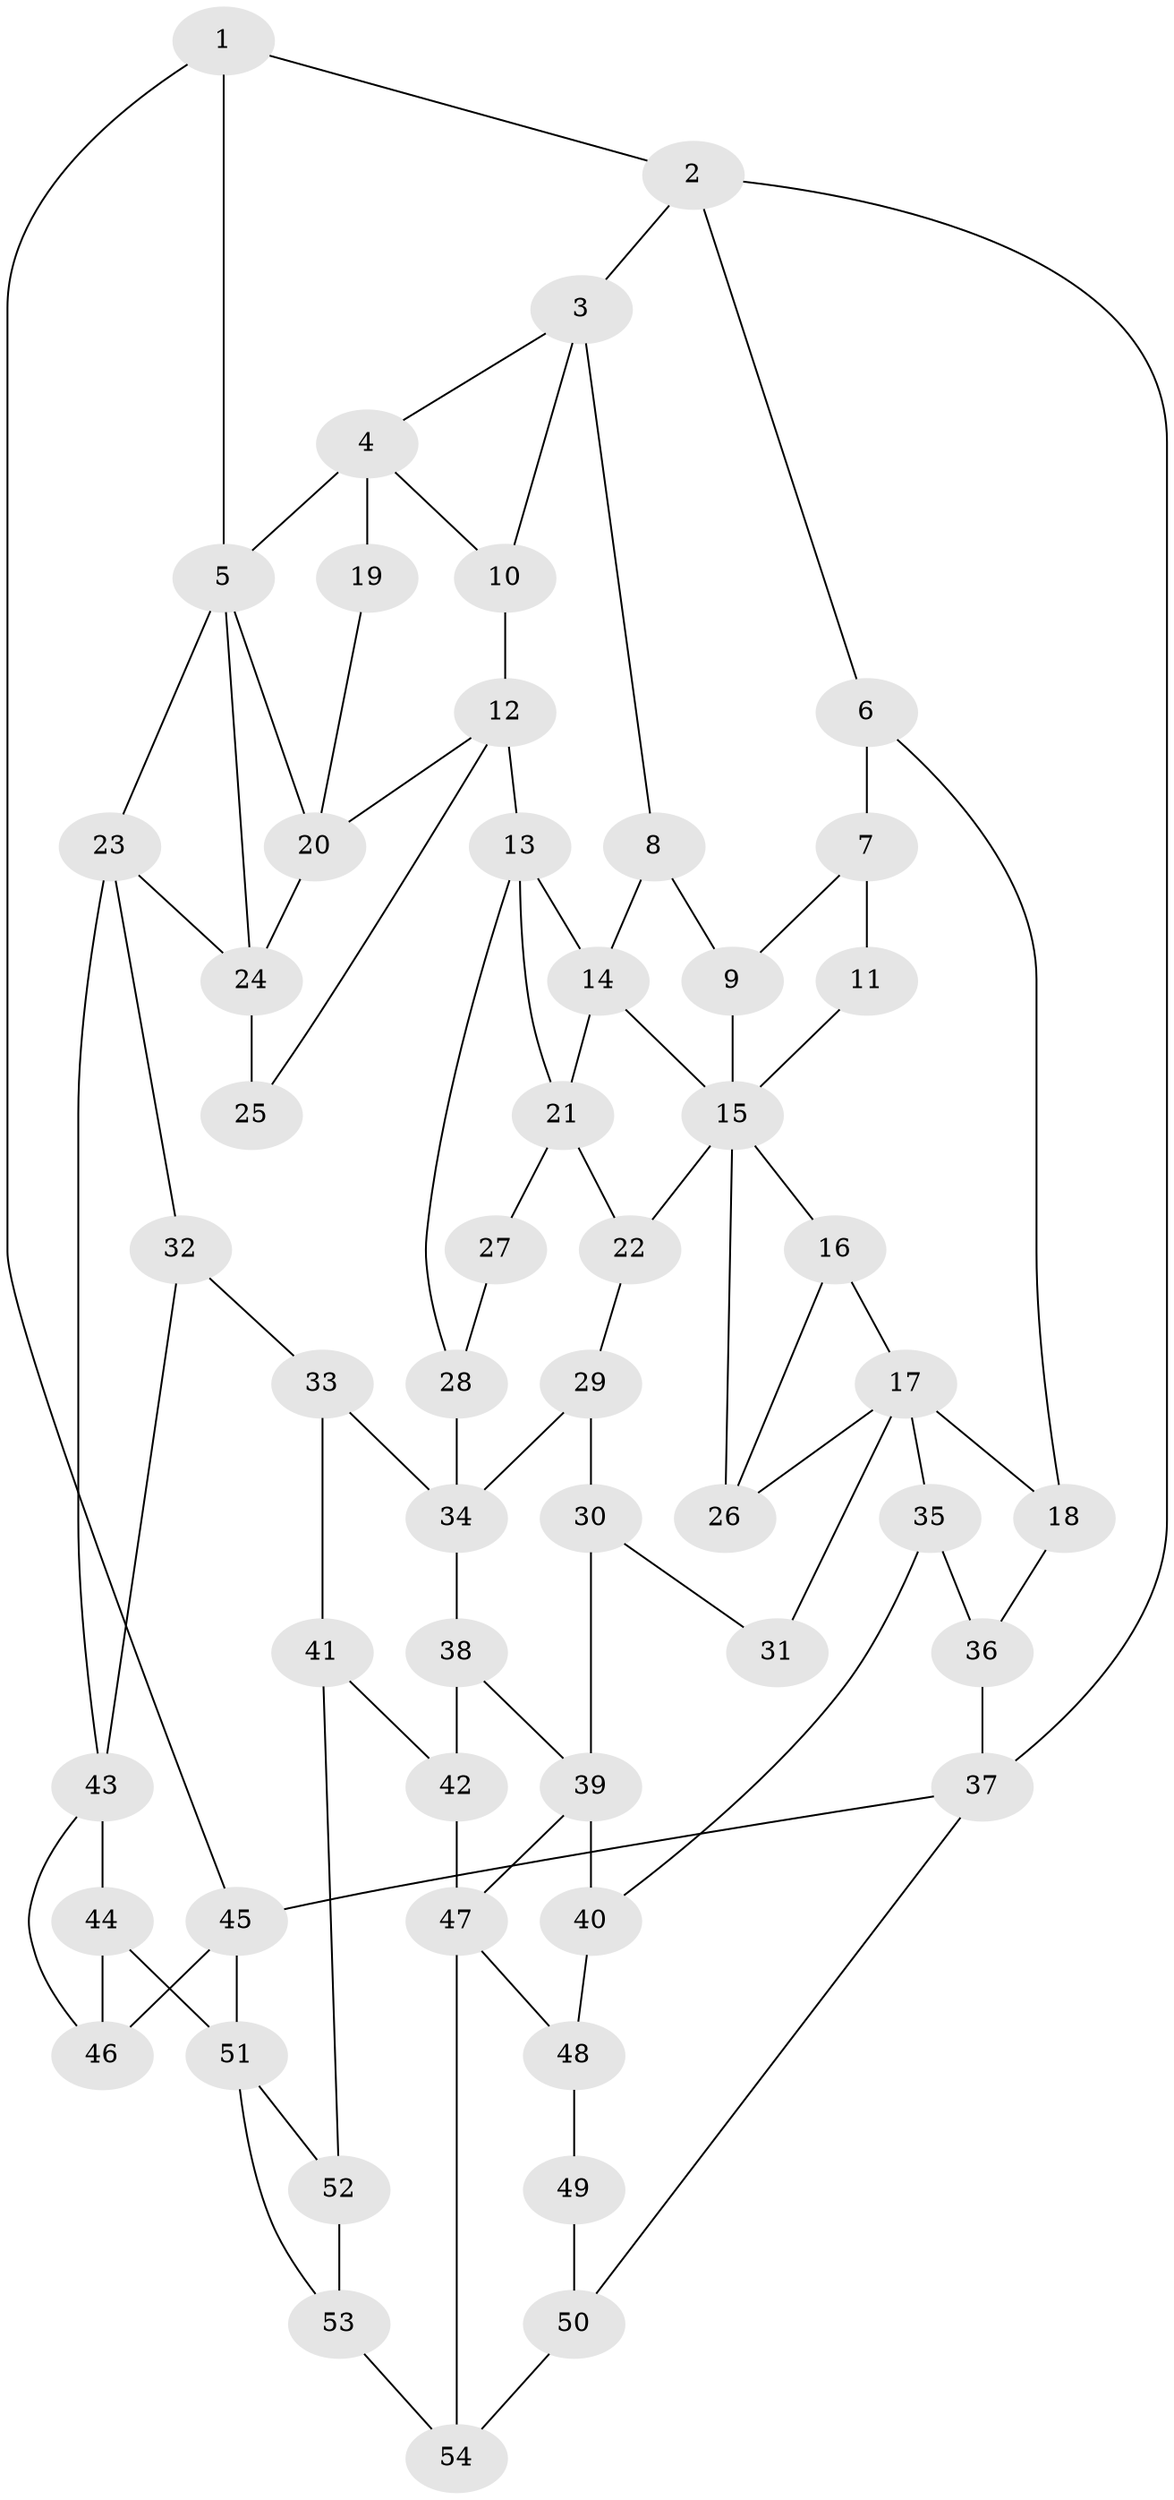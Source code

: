 // original degree distribution, {3: 0.027777777777777776, 6: 0.25, 5: 0.4722222222222222, 4: 0.25}
// Generated by graph-tools (version 1.1) at 2025/38/03/09/25 02:38:29]
// undirected, 54 vertices, 90 edges
graph export_dot {
graph [start="1"]
  node [color=gray90,style=filled];
  1;
  2;
  3;
  4;
  5;
  6;
  7;
  8;
  9;
  10;
  11;
  12;
  13;
  14;
  15;
  16;
  17;
  18;
  19;
  20;
  21;
  22;
  23;
  24;
  25;
  26;
  27;
  28;
  29;
  30;
  31;
  32;
  33;
  34;
  35;
  36;
  37;
  38;
  39;
  40;
  41;
  42;
  43;
  44;
  45;
  46;
  47;
  48;
  49;
  50;
  51;
  52;
  53;
  54;
  1 -- 2 [weight=1.0];
  1 -- 5 [weight=2.0];
  1 -- 45 [weight=1.0];
  2 -- 3 [weight=1.0];
  2 -- 6 [weight=1.0];
  2 -- 37 [weight=1.0];
  3 -- 4 [weight=1.0];
  3 -- 8 [weight=1.0];
  3 -- 10 [weight=1.0];
  4 -- 5 [weight=1.0];
  4 -- 10 [weight=1.0];
  4 -- 19 [weight=2.0];
  5 -- 20 [weight=1.0];
  5 -- 23 [weight=1.0];
  5 -- 24 [weight=1.0];
  6 -- 7 [weight=1.0];
  6 -- 18 [weight=1.0];
  7 -- 9 [weight=1.0];
  7 -- 11 [weight=2.0];
  8 -- 9 [weight=1.0];
  8 -- 14 [weight=1.0];
  9 -- 15 [weight=1.0];
  10 -- 12 [weight=1.0];
  11 -- 15 [weight=1.0];
  12 -- 13 [weight=2.0];
  12 -- 20 [weight=1.0];
  12 -- 25 [weight=1.0];
  13 -- 14 [weight=2.0];
  13 -- 21 [weight=1.0];
  13 -- 28 [weight=1.0];
  14 -- 15 [weight=1.0];
  14 -- 21 [weight=1.0];
  15 -- 16 [weight=1.0];
  15 -- 22 [weight=1.0];
  15 -- 26 [weight=1.0];
  16 -- 17 [weight=1.0];
  16 -- 26 [weight=1.0];
  17 -- 18 [weight=1.0];
  17 -- 26 [weight=1.0];
  17 -- 31 [weight=2.0];
  17 -- 35 [weight=1.0];
  18 -- 36 [weight=1.0];
  19 -- 20 [weight=1.0];
  20 -- 24 [weight=1.0];
  21 -- 22 [weight=2.0];
  21 -- 27 [weight=2.0];
  22 -- 29 [weight=1.0];
  23 -- 24 [weight=2.0];
  23 -- 32 [weight=1.0];
  23 -- 43 [weight=1.0];
  24 -- 25 [weight=2.0];
  27 -- 28 [weight=1.0];
  28 -- 34 [weight=1.0];
  29 -- 30 [weight=1.0];
  29 -- 34 [weight=1.0];
  30 -- 31 [weight=1.0];
  30 -- 39 [weight=1.0];
  32 -- 33 [weight=1.0];
  32 -- 43 [weight=1.0];
  33 -- 34 [weight=1.0];
  33 -- 41 [weight=1.0];
  34 -- 38 [weight=2.0];
  35 -- 36 [weight=1.0];
  35 -- 40 [weight=1.0];
  36 -- 37 [weight=1.0];
  37 -- 45 [weight=1.0];
  37 -- 50 [weight=1.0];
  38 -- 39 [weight=2.0];
  38 -- 42 [weight=2.0];
  39 -- 40 [weight=1.0];
  39 -- 47 [weight=1.0];
  40 -- 48 [weight=2.0];
  41 -- 42 [weight=1.0];
  41 -- 52 [weight=1.0];
  42 -- 47 [weight=1.0];
  43 -- 44 [weight=3.0];
  43 -- 46 [weight=1.0];
  44 -- 46 [weight=1.0];
  44 -- 51 [weight=2.0];
  45 -- 46 [weight=1.0];
  45 -- 51 [weight=1.0];
  47 -- 48 [weight=2.0];
  47 -- 54 [weight=1.0];
  48 -- 49 [weight=2.0];
  49 -- 50 [weight=1.0];
  50 -- 54 [weight=1.0];
  51 -- 52 [weight=1.0];
  51 -- 53 [weight=1.0];
  52 -- 53 [weight=1.0];
  53 -- 54 [weight=1.0];
}
